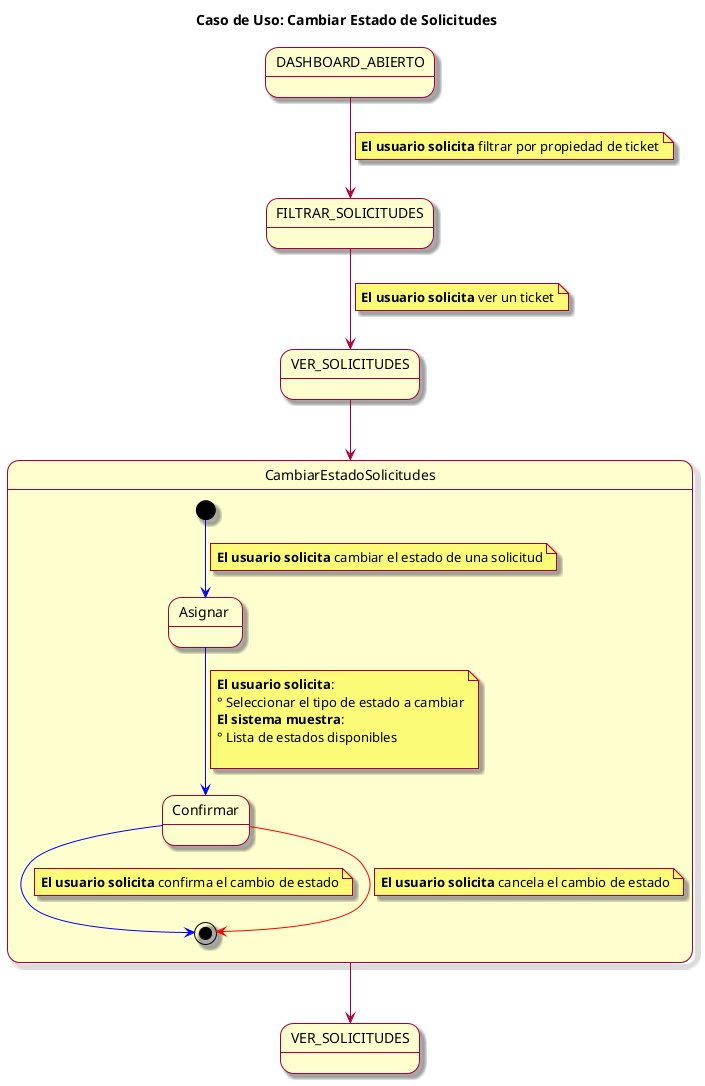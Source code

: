 @startuml
skin rose
title Caso de Uso: Cambiar Estado de Solicitudes

state DASHBOARD_ABIERTO
state VER_SOLICITUDES
state FILTRAR_SOLICITUDES
state "VER_SOLICITUDES" as OPEN_SOLICITUDES2

DASHBOARD_ABIERTO --> FILTRAR_SOLICITUDES
note on link: **El usuario solicita** filtrar por propiedad de ticket
FILTRAR_SOLICITUDES --> VER_SOLICITUDES
note on link: **El usuario solicita** ver un ticket
VER_SOLICITUDES --> CambiarEstadoSolicitudes
CambiarEstadoSolicitudes --> OPEN_SOLICITUDES2

state CambiarEstadoSolicitudes {

    [*] -[#blue]-> ingresarVerSolicitud
    note on link: **El usuario solicita** cambiar el estado de una solicitud
    state "Asignar " as ingresarVerSolicitud
    ingresarVerSolicitud -[#blue]-> confirmarAsignacion
    note on link
        **El usuario solicita**:
        ° Seleccionar el tipo de estado a cambiar
        **El sistema muestra**:
        ° Lista de estados disponibles

    end note
    state "Confirmar" as confirmarAsignacion
    confirmarAsignacion -[#blue]-> [*]
    note on link: **El usuario solicita** confirma el cambio de estado

    confirmarAsignacion -[#red]-> [*]
    note on link: **El usuario solicita** cancela el cambio de estado
}
@enduml